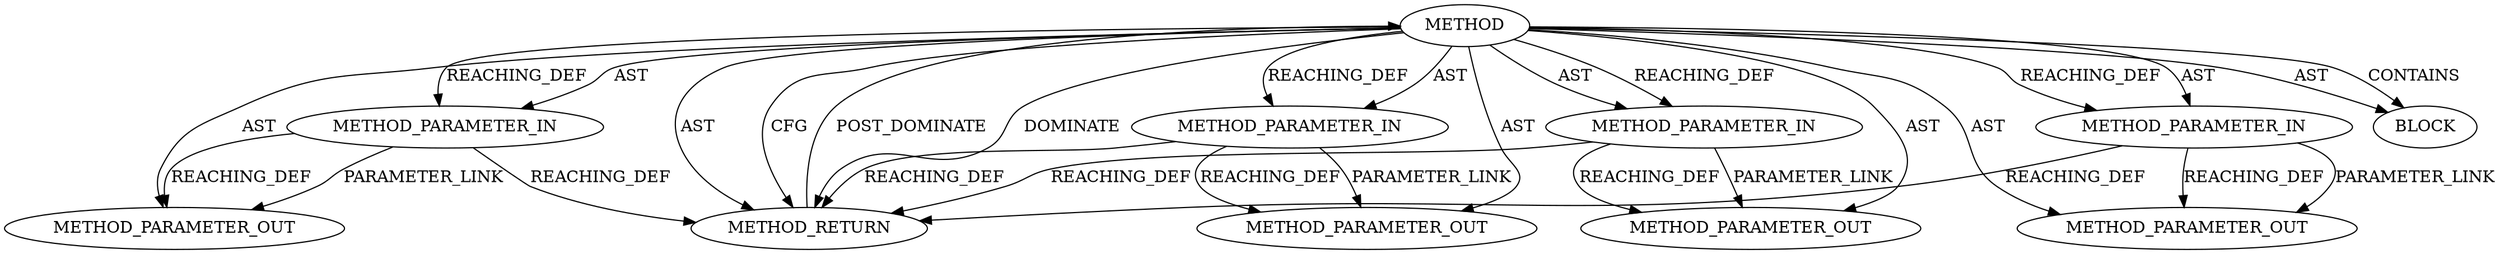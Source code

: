 digraph {
  13641 [label=METHOD_PARAMETER_OUT ORDER=3 CODE="p3" IS_VARIADIC=false TYPE_FULL_NAME="ANY" EVALUATION_STRATEGY="BY_VALUE" INDEX=3 NAME="p3"]
  12903 [label=BLOCK ORDER=1 ARGUMENT_INDEX=1 CODE="<empty>" TYPE_FULL_NAME="ANY"]
  13642 [label=METHOD_PARAMETER_OUT ORDER=4 CODE="p4" IS_VARIADIC=false TYPE_FULL_NAME="ANY" EVALUATION_STRATEGY="BY_VALUE" INDEX=4 NAME="p4"]
  12904 [label=METHOD_RETURN ORDER=2 CODE="RET" TYPE_FULL_NAME="ANY" EVALUATION_STRATEGY="BY_VALUE"]
  13640 [label=METHOD_PARAMETER_OUT ORDER=2 CODE="p2" IS_VARIADIC=false TYPE_FULL_NAME="ANY" EVALUATION_STRATEGY="BY_VALUE" INDEX=2 NAME="p2"]
  12898 [label=METHOD AST_PARENT_TYPE="NAMESPACE_BLOCK" AST_PARENT_FULL_NAME="<global>" ORDER=0 CODE="<empty>" FULL_NAME="ceph_decode_entity_addrvec" IS_EXTERNAL=true FILENAME="<empty>" SIGNATURE="" NAME="ceph_decode_entity_addrvec"]
  12902 [label=METHOD_PARAMETER_IN ORDER=4 CODE="p4" IS_VARIADIC=false TYPE_FULL_NAME="ANY" EVALUATION_STRATEGY="BY_VALUE" INDEX=4 NAME="p4"]
  13639 [label=METHOD_PARAMETER_OUT ORDER=1 CODE="p1" IS_VARIADIC=false TYPE_FULL_NAME="ANY" EVALUATION_STRATEGY="BY_VALUE" INDEX=1 NAME="p1"]
  12899 [label=METHOD_PARAMETER_IN ORDER=1 CODE="p1" IS_VARIADIC=false TYPE_FULL_NAME="ANY" EVALUATION_STRATEGY="BY_VALUE" INDEX=1 NAME="p1"]
  12901 [label=METHOD_PARAMETER_IN ORDER=3 CODE="p3" IS_VARIADIC=false TYPE_FULL_NAME="ANY" EVALUATION_STRATEGY="BY_VALUE" INDEX=3 NAME="p3"]
  12900 [label=METHOD_PARAMETER_IN ORDER=2 CODE="p2" IS_VARIADIC=false TYPE_FULL_NAME="ANY" EVALUATION_STRATEGY="BY_VALUE" INDEX=2 NAME="p2"]
  12899 -> 13639 [label=PARAMETER_LINK ]
  12899 -> 12904 [label=REACHING_DEF VARIABLE="p1"]
  12898 -> 13641 [label=AST ]
  12898 -> 12901 [label=REACHING_DEF VARIABLE=""]
  12898 -> 12900 [label=AST ]
  12898 -> 12899 [label=REACHING_DEF VARIABLE=""]
  12904 -> 12898 [label=POST_DOMINATE ]
  12898 -> 12904 [label=DOMINATE ]
  12900 -> 12904 [label=REACHING_DEF VARIABLE="p2"]
  12902 -> 13642 [label=REACHING_DEF VARIABLE="p4"]
  12898 -> 13640 [label=AST ]
  12898 -> 12903 [label=AST ]
  12898 -> 12904 [label=AST ]
  12901 -> 12904 [label=REACHING_DEF VARIABLE="p3"]
  12898 -> 12900 [label=REACHING_DEF VARIABLE=""]
  12901 -> 13641 [label=PARAMETER_LINK ]
  12902 -> 12904 [label=REACHING_DEF VARIABLE="p4"]
  12901 -> 13641 [label=REACHING_DEF VARIABLE="p3"]
  12902 -> 13642 [label=PARAMETER_LINK ]
  12900 -> 13640 [label=PARAMETER_LINK ]
  12899 -> 13639 [label=REACHING_DEF VARIABLE="p1"]
  12898 -> 12902 [label=AST ]
  12898 -> 12902 [label=REACHING_DEF VARIABLE=""]
  12898 -> 13639 [label=AST ]
  12898 -> 12903 [label=CONTAINS ]
  12898 -> 12904 [label=CFG ]
  12898 -> 12901 [label=AST ]
  12898 -> 12899 [label=AST ]
  12900 -> 13640 [label=REACHING_DEF VARIABLE="p2"]
  12898 -> 13642 [label=AST ]
}
